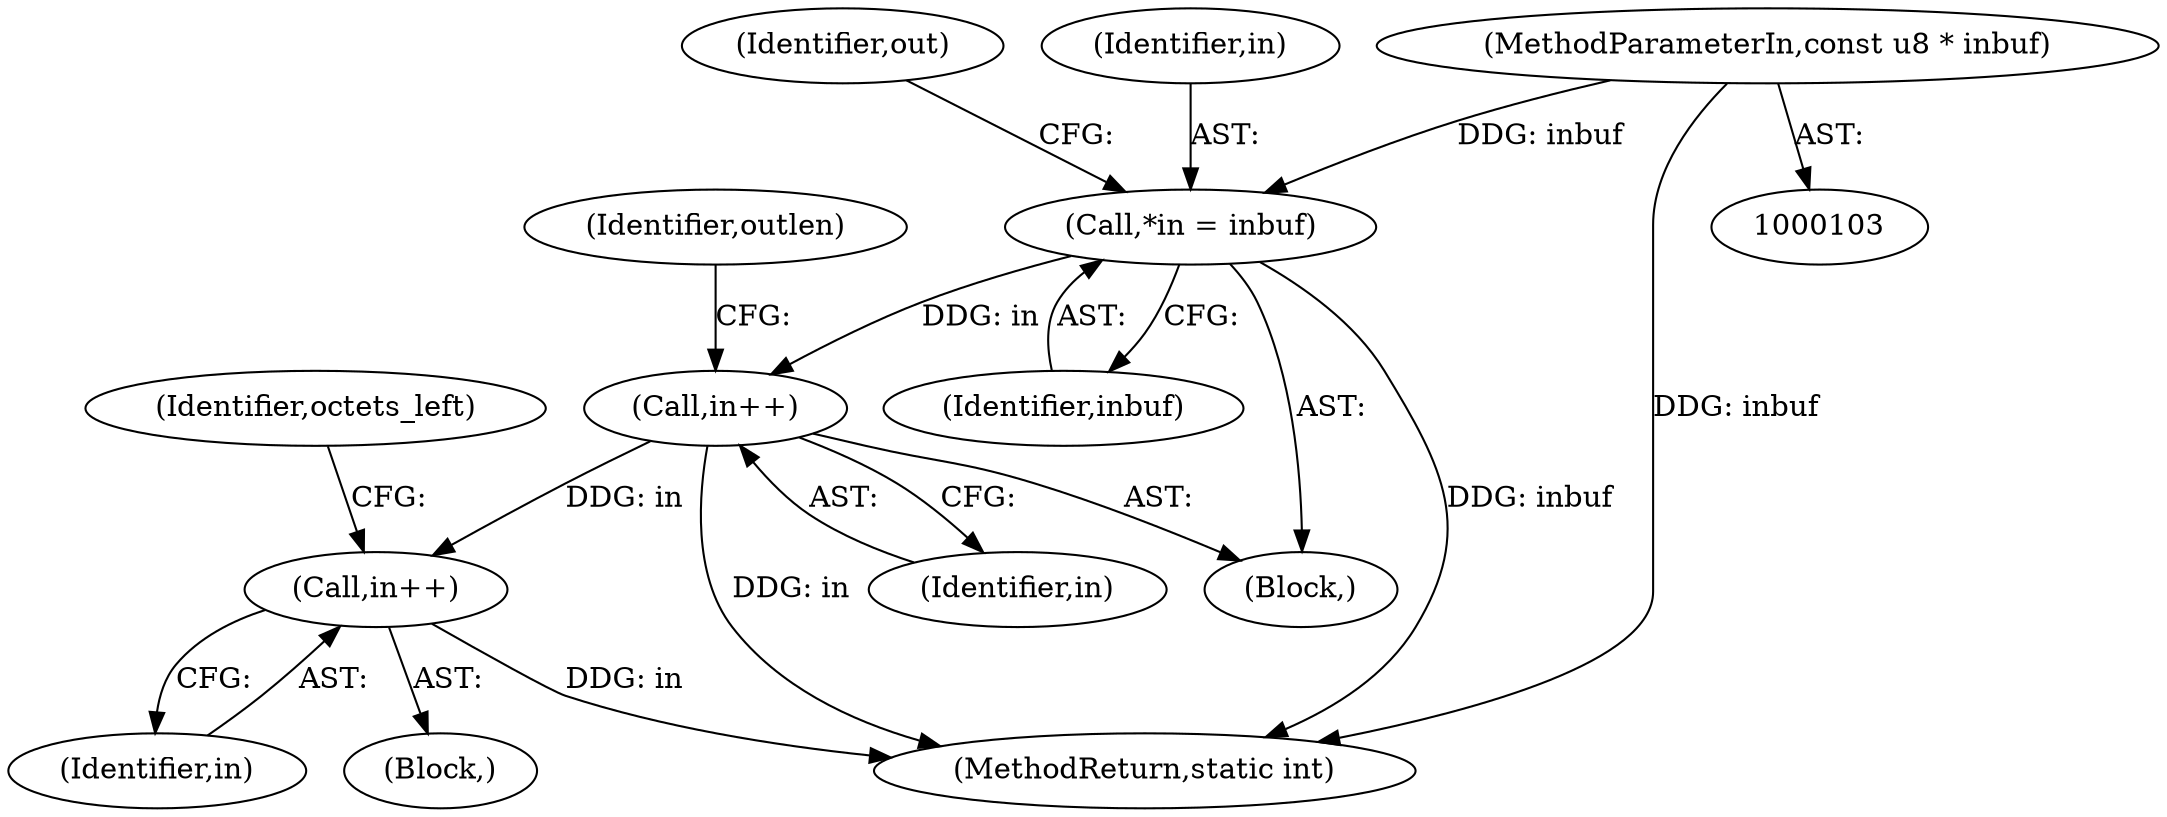digraph "1_OpenSC_412a6142c27a5973c61ba540e33cdc22d5608e68@pointer" {
"1000104" [label="(MethodParameterIn,const u8 * inbuf)"];
"1000111" [label="(Call,*in = inbuf)"];
"1000142" [label="(Call,in++)"];
"1000211" [label="(Call,in++)"];
"1000214" [label="(Identifier,octets_left)"];
"1000116" [label="(Identifier,out)"];
"1000211" [label="(Call,in++)"];
"1000112" [label="(Identifier,in)"];
"1000109" [label="(Block,)"];
"1000142" [label="(Call,in++)"];
"1000111" [label="(Call,*in = inbuf)"];
"1000212" [label="(Identifier,in)"];
"1000143" [label="(Identifier,in)"];
"1000113" [label="(Identifier,inbuf)"];
"1000146" [label="(Identifier,outlen)"];
"1000104" [label="(MethodParameterIn,const u8 * inbuf)"];
"1000158" [label="(Block,)"];
"1000223" [label="(MethodReturn,static int)"];
"1000104" -> "1000103"  [label="AST: "];
"1000104" -> "1000223"  [label="DDG: inbuf"];
"1000104" -> "1000111"  [label="DDG: inbuf"];
"1000111" -> "1000109"  [label="AST: "];
"1000111" -> "1000113"  [label="CFG: "];
"1000112" -> "1000111"  [label="AST: "];
"1000113" -> "1000111"  [label="AST: "];
"1000116" -> "1000111"  [label="CFG: "];
"1000111" -> "1000223"  [label="DDG: inbuf"];
"1000111" -> "1000142"  [label="DDG: in"];
"1000142" -> "1000109"  [label="AST: "];
"1000142" -> "1000143"  [label="CFG: "];
"1000143" -> "1000142"  [label="AST: "];
"1000146" -> "1000142"  [label="CFG: "];
"1000142" -> "1000223"  [label="DDG: in"];
"1000142" -> "1000211"  [label="DDG: in"];
"1000211" -> "1000158"  [label="AST: "];
"1000211" -> "1000212"  [label="CFG: "];
"1000212" -> "1000211"  [label="AST: "];
"1000214" -> "1000211"  [label="CFG: "];
"1000211" -> "1000223"  [label="DDG: in"];
}
